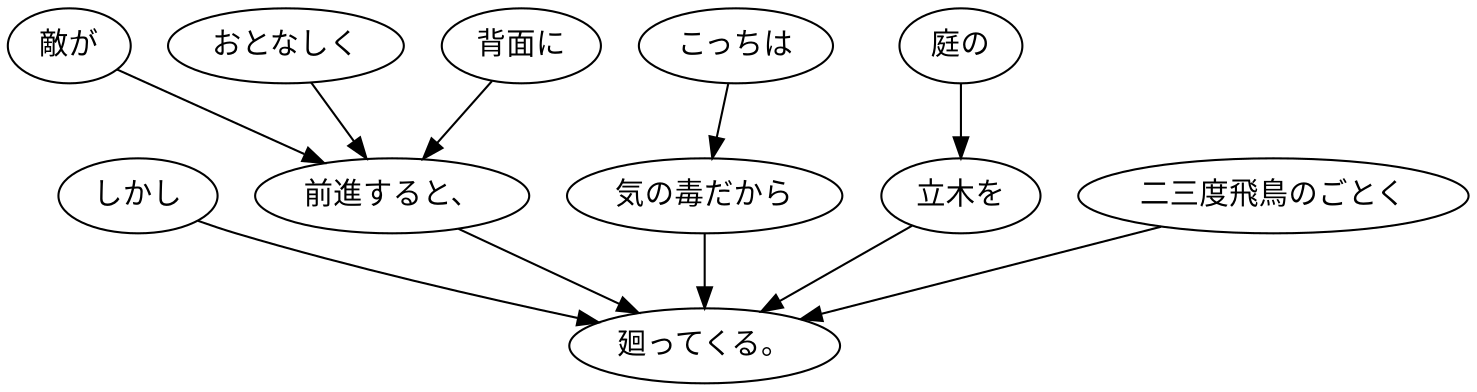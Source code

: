 digraph graph3986 {
	node0 [label="しかし"];
	node1 [label="敵が"];
	node2 [label="おとなしく"];
	node3 [label="背面に"];
	node4 [label="前進すると、"];
	node5 [label="こっちは"];
	node6 [label="気の毒だから"];
	node7 [label="庭の"];
	node8 [label="立木を"];
	node9 [label="二三度飛鳥のごとく"];
	node10 [label="廻ってくる。"];
	node0 -> node10;
	node1 -> node4;
	node2 -> node4;
	node3 -> node4;
	node4 -> node10;
	node5 -> node6;
	node6 -> node10;
	node7 -> node8;
	node8 -> node10;
	node9 -> node10;
}
